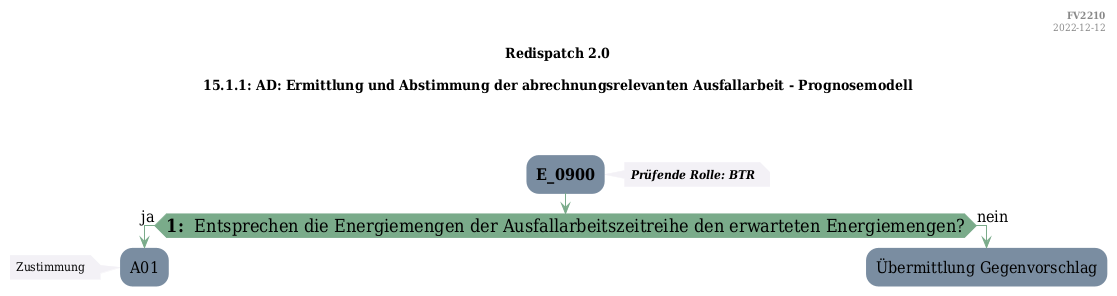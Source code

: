 @startuml
skinparam Shadowing false
skinparam NoteBorderColor #f3f1f6
skinparam NoteBackgroundColor #f3f1f6
skinparam NoteFontSize 12
skinparam ActivityBorderColor none
skinparam ActivityBackgroundColor #7a8da1
skinparam ActivityFontSize 16
skinparam ArrowColor #7aab8a
skinparam ArrowFontSize 16
skinparam ActivityDiamondBackgroundColor #7aab8a
skinparam ActivityDiamondBorderColor #7aab8a
skinparam ActivityDiamondFontSize 18
skinparam defaultFontName DejaVu Serif Condensed
skinparam ActivityEndColor #669580

header
<b>FV2210
2022-12-12
endheader

title
Redispatch 2.0

15.1.1: AD: Ermittlung und Abstimmung der abrechnungsrelevanten Ausfallarbeit – Prognosemodell



end title
:<b>E_0900</b>;
note right
<b><i>Prüfende Rolle: BTR
end note

if (<b>1: </b> Entsprechen die Energiemengen der Ausfallarbeitszeitreihe den erwarteten Energiemengen?) then (ja)
    :A01;
    note left
        Zustimmung
    endnote
    kill;
else (nein)
    :Übermittlung Gegenvorschlag;
    kill;
endif

@enduml
